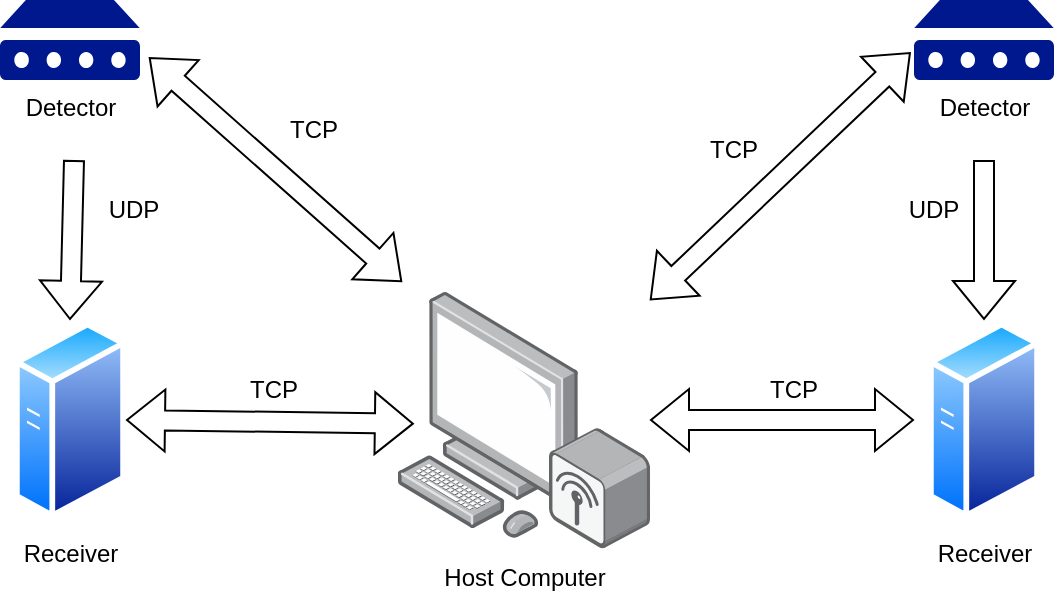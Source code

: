 <mxfile version="24.7.12">
  <diagram name="Page-1" id="moH6eWHaDZ7BNspQAGvY">
    <mxGraphModel dx="1434" dy="790" grid="1" gridSize="10" guides="1" tooltips="1" connect="1" arrows="1" fold="1" page="1" pageScale="1" pageWidth="850" pageHeight="1100" math="0" shadow="0">
      <root>
        <mxCell id="0" />
        <mxCell id="1" parent="0" />
        <mxCell id="jDWCtME3_9tkdKrhQHwm-3" value="Host Computer" style="image;points=[];html=1;align=center;shadow=0;dashed=0;image=img/lib/allied_telesis/computer_and_terminals/Personal_Computer_Wireless.svg;" parent="1" vertex="1">
          <mxGeometry x="362" y="225.0" width="126" height="130" as="geometry" />
        </mxCell>
        <mxCell id="jDWCtME3_9tkdKrhQHwm-6" value="&lt;div&gt;Detector&lt;/div&gt;&lt;div&gt;&lt;br&gt;&lt;/div&gt;" style="sketch=0;pointerEvents=1;shadow=0;dashed=0;html=1;strokeColor=none;labelPosition=center;verticalLabelPosition=bottom;verticalAlign=top;align=center;fillColor=#00188D;shape=mxgraph.mscae.enterprise.device" parent="1" vertex="1">
          <mxGeometry x="163" y="80" width="70" height="40" as="geometry" />
        </mxCell>
        <mxCell id="jDWCtME3_9tkdKrhQHwm-11" value="Receiver" style="image;perimeter=ellipsePerimeter;html=1;align=center;shadow=0;dashed=0;spacingTop=3;image=img/lib/active_directory/generic_server.svg;" parent="1" vertex="1">
          <mxGeometry x="170" y="240" width="56.0" height="100" as="geometry" />
        </mxCell>
        <mxCell id="jDWCtME3_9tkdKrhQHwm-14" style="edgeStyle=orthogonalEdgeStyle;rounded=0;orthogonalLoop=1;jettySize=auto;html=1;exitX=0.5;exitY=1;exitDx=0;exitDy=0;exitPerimeter=0;" parent="1" source="jDWCtME3_9tkdKrhQHwm-6" target="jDWCtME3_9tkdKrhQHwm-6" edge="1">
          <mxGeometry relative="1" as="geometry" />
        </mxCell>
        <mxCell id="jDWCtME3_9tkdKrhQHwm-15" value="" style="shape=flexArrow;endArrow=classic;startArrow=classic;html=1;rounded=0;exitX=1;exitY=0.5;exitDx=0;exitDy=0;entryX=0.063;entryY=0.514;entryDx=0;entryDy=0;entryPerimeter=0;" parent="1" source="jDWCtME3_9tkdKrhQHwm-11" target="jDWCtME3_9tkdKrhQHwm-3" edge="1">
          <mxGeometry width="100" height="100" relative="1" as="geometry">
            <mxPoint x="370" y="460" as="sourcePoint" />
            <mxPoint x="470" y="360" as="targetPoint" />
          </mxGeometry>
        </mxCell>
        <mxCell id="jDWCtME3_9tkdKrhQHwm-18" value="&lt;div&gt;TCP&lt;/div&gt;" style="text;html=1;align=center;verticalAlign=middle;whiteSpace=wrap;rounded=0;" parent="1" vertex="1">
          <mxGeometry x="270" y="260" width="60" height="30" as="geometry" />
        </mxCell>
        <mxCell id="jDWCtME3_9tkdKrhQHwm-19" value="" style="shape=flexArrow;endArrow=classic;startArrow=classic;html=1;rounded=0;" parent="1" source="jDWCtME3_9tkdKrhQHwm-3" edge="1">
          <mxGeometry width="100" height="100" relative="1" as="geometry">
            <mxPoint x="450" y="290" as="sourcePoint" />
            <mxPoint x="620" y="290" as="targetPoint" />
          </mxGeometry>
        </mxCell>
        <mxCell id="jDWCtME3_9tkdKrhQHwm-20" value="&lt;div&gt;TCP&lt;/div&gt;" style="text;html=1;align=center;verticalAlign=middle;whiteSpace=wrap;rounded=0;" parent="1" vertex="1">
          <mxGeometry x="530" y="260" width="60" height="30" as="geometry" />
        </mxCell>
        <mxCell id="jDWCtME3_9tkdKrhQHwm-22" value="" style="shape=flexArrow;endArrow=classic;html=1;rounded=0;entryX=0.5;entryY=0;entryDx=0;entryDy=0;" parent="1" target="jDWCtME3_9tkdKrhQHwm-11" edge="1">
          <mxGeometry width="50" height="50" relative="1" as="geometry">
            <mxPoint x="200" y="160" as="sourcePoint" />
            <mxPoint x="450" y="270" as="targetPoint" />
          </mxGeometry>
        </mxCell>
        <mxCell id="jDWCtME3_9tkdKrhQHwm-23" value="UDP" style="text;html=1;align=center;verticalAlign=middle;whiteSpace=wrap;rounded=0;" parent="1" vertex="1">
          <mxGeometry x="200" y="170" width="60" height="30" as="geometry" />
        </mxCell>
        <mxCell id="jDWCtME3_9tkdKrhQHwm-24" value="&lt;div&gt;Detector&lt;/div&gt;&lt;div&gt;&lt;br&gt;&lt;/div&gt;" style="sketch=0;pointerEvents=1;shadow=0;dashed=0;html=1;strokeColor=none;labelPosition=center;verticalLabelPosition=bottom;verticalAlign=top;align=center;fillColor=#00188D;shape=mxgraph.mscae.enterprise.device" parent="1" vertex="1">
          <mxGeometry x="620" y="80" width="70" height="40" as="geometry" />
        </mxCell>
        <mxCell id="jDWCtME3_9tkdKrhQHwm-25" value="Receiver" style="image;perimeter=ellipsePerimeter;html=1;align=center;shadow=0;dashed=0;spacingTop=3;image=img/lib/active_directory/generic_server.svg;" parent="1" vertex="1">
          <mxGeometry x="627" y="240.0" width="56.0" height="100" as="geometry" />
        </mxCell>
        <mxCell id="jDWCtME3_9tkdKrhQHwm-26" style="edgeStyle=orthogonalEdgeStyle;rounded=0;orthogonalLoop=1;jettySize=auto;html=1;exitX=0.5;exitY=1;exitDx=0;exitDy=0;exitPerimeter=0;" parent="1" source="jDWCtME3_9tkdKrhQHwm-24" target="jDWCtME3_9tkdKrhQHwm-24" edge="1">
          <mxGeometry relative="1" as="geometry" />
        </mxCell>
        <mxCell id="jDWCtME3_9tkdKrhQHwm-28" value="" style="shape=flexArrow;endArrow=classic;html=1;rounded=0;entryX=0.5;entryY=0;entryDx=0;entryDy=0;" parent="1" target="jDWCtME3_9tkdKrhQHwm-25" edge="1">
          <mxGeometry width="50" height="50" relative="1" as="geometry">
            <mxPoint x="655" y="160" as="sourcePoint" />
            <mxPoint x="891" y="230" as="targetPoint" />
          </mxGeometry>
        </mxCell>
        <mxCell id="jDWCtME3_9tkdKrhQHwm-29" value="UDP" style="text;html=1;align=center;verticalAlign=middle;whiteSpace=wrap;rounded=0;" parent="1" vertex="1">
          <mxGeometry x="600" y="170" width="60" height="30" as="geometry" />
        </mxCell>
        <mxCell id="jDWCtME3_9tkdKrhQHwm-31" value="" style="shape=flexArrow;endArrow=classic;startArrow=classic;html=1;rounded=0;exitX=0.016;exitY=-0.031;exitDx=0;exitDy=0;exitPerimeter=0;entryX=1.064;entryY=0.717;entryDx=0;entryDy=0;entryPerimeter=0;" parent="1" source="jDWCtME3_9tkdKrhQHwm-3" target="jDWCtME3_9tkdKrhQHwm-6" edge="1">
          <mxGeometry width="100" height="100" relative="1" as="geometry">
            <mxPoint x="370" y="340" as="sourcePoint" />
            <mxPoint x="300" y="120" as="targetPoint" />
          </mxGeometry>
        </mxCell>
        <mxCell id="jDWCtME3_9tkdKrhQHwm-32" value="" style="shape=flexArrow;endArrow=classic;startArrow=classic;html=1;rounded=0;entryX=-0.024;entryY=0.654;entryDx=0;entryDy=0;entryPerimeter=0;" parent="1" source="jDWCtME3_9tkdKrhQHwm-3" target="jDWCtME3_9tkdKrhQHwm-24" edge="1">
          <mxGeometry width="100" height="100" relative="1" as="geometry">
            <mxPoint x="445.385" y="240" as="sourcePoint" />
            <mxPoint x="543.61" y="120" as="targetPoint" />
          </mxGeometry>
        </mxCell>
        <mxCell id="jDWCtME3_9tkdKrhQHwm-33" value="&lt;div&gt;TCP&lt;/div&gt;" style="text;html=1;align=center;verticalAlign=middle;whiteSpace=wrap;rounded=0;" parent="1" vertex="1">
          <mxGeometry x="290" y="130" width="60" height="30" as="geometry" />
        </mxCell>
        <mxCell id="jDWCtME3_9tkdKrhQHwm-37" value="&lt;div&gt;TCP&lt;/div&gt;" style="text;html=1;align=center;verticalAlign=middle;whiteSpace=wrap;rounded=0;" parent="1" vertex="1">
          <mxGeometry x="500" y="140" width="60" height="30" as="geometry" />
        </mxCell>
      </root>
    </mxGraphModel>
  </diagram>
</mxfile>
